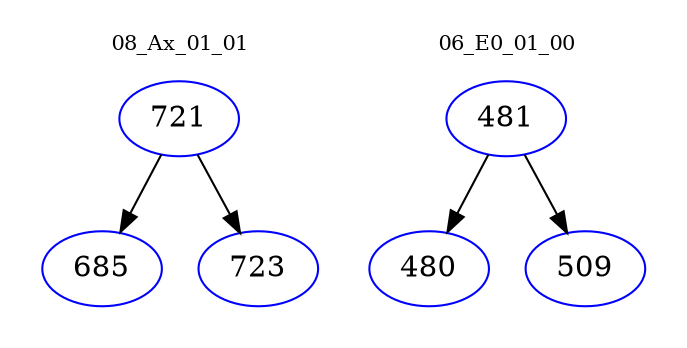 digraph{
subgraph cluster_0 {
color = white
label = "08_Ax_01_01";
fontsize=10;
T0_721 [label="721", color="blue"]
T0_721 -> T0_685 [color="black"]
T0_685 [label="685", color="blue"]
T0_721 -> T0_723 [color="black"]
T0_723 [label="723", color="blue"]
}
subgraph cluster_1 {
color = white
label = "06_E0_01_00";
fontsize=10;
T1_481 [label="481", color="blue"]
T1_481 -> T1_480 [color="black"]
T1_480 [label="480", color="blue"]
T1_481 -> T1_509 [color="black"]
T1_509 [label="509", color="blue"]
}
}
